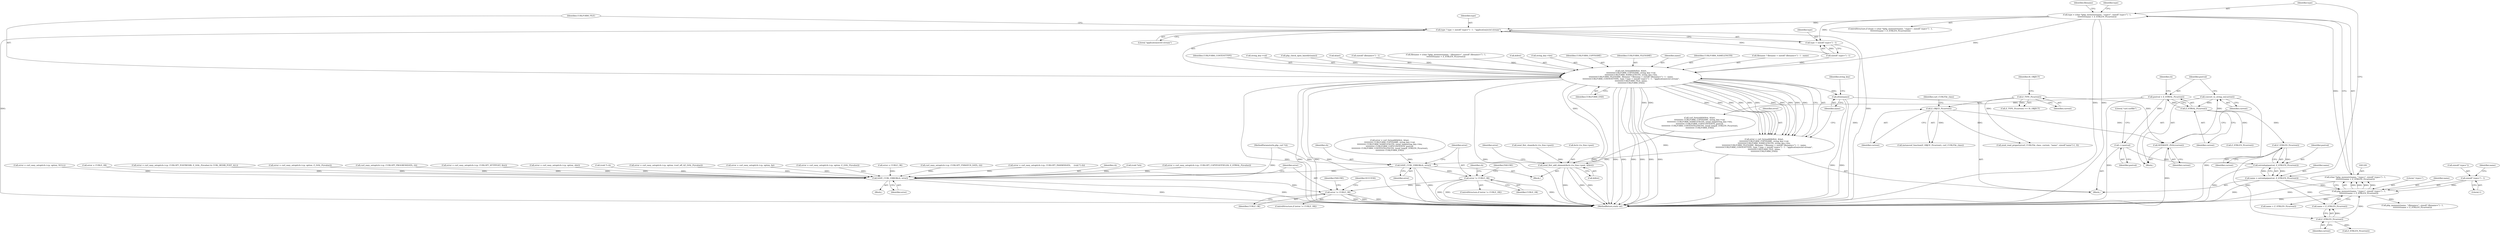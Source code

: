 digraph "0_php_124fb22a13fafa3648e4e15b4f207c7096d8155e@integer" {
"1001278" [label="(Call,type = (char *)php_memnstr(name, \";type=\", sizeof(\";type=\") - 1,\n\t\t\t\t\t\t\t\t\t\tname + Z_STRLEN_P(current)))"];
"1001280" [label="(Call,(char *)php_memnstr(name, \";type=\", sizeof(\";type=\") - 1,\n\t\t\t\t\t\t\t\t\t\tname + Z_STRLEN_P(current)))"];
"1001282" [label="(Call,php_memnstr(name, \";type=\", sizeof(\";type=\") - 1,\n\t\t\t\t\t\t\t\t\t\tname + Z_STRLEN_P(current)))"];
"1001271" [label="(Call,name = estrndup(postval, Z_STRLEN_P(current)))"];
"1001273" [label="(Call,estrndup(postval, Z_STRLEN_P(current)))"];
"1001265" [label="(Call,++postval)"];
"1001247" [label="(Call,postval = Z_STRVAL_P(current))"];
"1001249" [label="(Call,Z_STRVAL_P(current))"];
"1001245" [label="(Call,convert_to_string_ex(current))"];
"1001243" [label="(Call,SEPARATE_ZVAL(current))"];
"1001107" [label="(Call,Z_TYPE_P(current))"];
"1001111" [label="(Call,Z_OBJCE_P(current))"];
"1001275" [label="(Call,Z_STRLEN_P(current))"];
"1001285" [label="(Call,sizeof(\";type=\") - 1)"];
"1001291" [label="(Call,Z_STRLEN_P(current))"];
"1001329" [label="(Call,curl_formadd(&first, &last,\n\t\t\t\t\t\t\t\t\t\tCURLFORM_COPYNAME, string_key->val,\n\t\t\t\t\t\t\t\t\t\tCURLFORM_NAMELENGTH, string_key->len,\n\t\t\t\t\t\t\t\t\t\tCURLFORM_FILENAME, filename ? filename + sizeof(\";filename=\") - 1 : name,\n\t\t\t\t\t\t\t\t\t\tCURLFORM_CONTENTTYPE, type ? type + sizeof(\";type=\") - 1 : \"application/octet-stream\",\n\t\t\t\t\t\t\t\t\t\tCURLFORM_FILE, name,\n\t\t\t\t\t\t\t\t\t\tCURLFORM_END))"];
"1001327" [label="(Call,error = curl_formadd(&first, &last,\n\t\t\t\t\t\t\t\t\t\tCURLFORM_COPYNAME, string_key->val,\n\t\t\t\t\t\t\t\t\t\tCURLFORM_NAMELENGTH, string_key->len,\n\t\t\t\t\t\t\t\t\t\tCURLFORM_FILENAME, filename ? filename + sizeof(\";filename=\") - 1 : name,\n\t\t\t\t\t\t\t\t\t\tCURLFORM_CONTENTTYPE, type ? type + sizeof(\";type=\") - 1 : \"application/octet-stream\",\n\t\t\t\t\t\t\t\t\t\tCURLFORM_FILE, name,\n\t\t\t\t\t\t\t\t\t\tCURLFORM_END))"];
"1001397" [label="(Call,SAVE_CURL_ERROR(ch, error))"];
"1001401" [label="(Call,error != CURLE_OK)"];
"1001917" [label="(Call,error != CURLE_OK)"];
"1001913" [label="(Call,SAVE_CURL_ERROR(ch, error))"];
"1001365" [label="(Call,efree(name))"];
"1001421" [label="(Call,zend_llist_add_element(&ch->to_free->post, &first))"];
"1001353" [label="(Call,type ? type + sizeof(\";type=\") - 1 : \"application/octet-stream\")"];
"1001355" [label="(Call,type + sizeof(\";type=\") - 1)"];
"1001468" [label="(Call,curl_easy_setopt(ch->cp, CURLOPT_PROGRESSDATA, ch))"];
"1001090" [label="(Block,)"];
"1001918" [label="(Identifier,error)"];
"1001300" [label="(Identifier,filename)"];
"1001391" [label="(Call,Z_STRLEN_P(current))"];
"1001248" [label="(Identifier,postval)"];
"1001354" [label="(Identifier,type)"];
"1001914" [label="(Identifier,ch)"];
"1001266" [label="(Identifier,postval)"];
"1001109" [label="(Identifier,IS_OBJECT)"];
"1001789" [label="(Call,(void *)ch)"];
"1001284" [label="(Literal,\";type=\")"];
"1001246" [label="(Identifier,current)"];
"1001286" [label="(Call,sizeof(\";type=\"))"];
"1001355" [label="(Call,type + sizeof(\";type=\") - 1)"];
"1001364" [label="(Identifier,CURLFORM_END)"];
"1001271" [label="(Call,name = estrndup(postval, Z_STRLEN_P(current)))"];
"1001414" [label="(Call,zend_llist_clean(&ch->to_free->post))"];
"1001342" [label="(Identifier,CURLFORM_FILENAME)"];
"1001917" [label="(Call,error != CURLE_OK)"];
"1001265" [label="(Call,++postval)"];
"1001919" [label="(Identifier,CURLE_OK)"];
"1001113" [label="(Identifier,curl_CURLFile_class)"];
"1001422" [label="(Call,&ch->to_free->post)"];
"1001279" [label="(Identifier,type)"];
"1001273" [label="(Call,estrndup(postval, Z_STRLEN_P(current)))"];
"1001397" [label="(Call,SAVE_CURL_ERROR(ch, error))"];
"1001250" [label="(Identifier,current)"];
"1001243" [label="(Call,SEPARATE_ZVAL(current))"];
"1001292" [label="(Identifier,current)"];
"1001913" [label="(Call,SAVE_CURL_ERROR(ch, error))"];
"1000121" [label="(Block,)"];
"1001401" [label="(Call,error != CURLE_OK)"];
"1001371" [label="(Call,curl_formadd(&first, &last,\n\t\t\t\t\t\t\t\t\t\t\t CURLFORM_COPYNAME, string_key->val,\n\t\t\t\t\t\t\t\t\t\t\t CURLFORM_NAMELENGTH, (zend_long)string_key->len,\n\t\t\t\t\t\t\t\t\t\t\t CURLFORM_COPYCONTENTS, postval,\n\t\t\t\t\t\t\t\t\t\t\t CURLFORM_CONTENTSLENGTH, (zend_long)Z_STRLEN_P(current),\n\t\t\t\t\t\t\t\t\t\t\t CURLFORM_END))"];
"1001111" [label="(Call,Z_OBJCE_P(current))"];
"1001280" [label="(Call,(char *)php_memnstr(name, \";type=\", sizeof(\";type=\") - 1,\n\t\t\t\t\t\t\t\t\t\tname + Z_STRLEN_P(current)))"];
"1001363" [label="(Identifier,name)"];
"1001338" [label="(Identifier,CURLFORM_NAMELENGTH)"];
"1001327" [label="(Call,error = curl_formadd(&first, &last,\n\t\t\t\t\t\t\t\t\t\tCURLFORM_COPYNAME, string_key->val,\n\t\t\t\t\t\t\t\t\t\tCURLFORM_NAMELENGTH, string_key->len,\n\t\t\t\t\t\t\t\t\t\tCURLFORM_FILENAME, filename ? filename + sizeof(\";filename=\") - 1 : name,\n\t\t\t\t\t\t\t\t\t\tCURLFORM_CONTENTTYPE, type ? type + sizeof(\";type=\") - 1 : \"application/octet-stream\",\n\t\t\t\t\t\t\t\t\t\tCURLFORM_FILE, name,\n\t\t\t\t\t\t\t\t\t\tCURLFORM_END))"];
"1001369" [label="(Call,error = curl_formadd(&first, &last,\n\t\t\t\t\t\t\t\t\t\t\t CURLFORM_COPYNAME, string_key->val,\n\t\t\t\t\t\t\t\t\t\t\t CURLFORM_NAMELENGTH, (zend_long)string_key->len,\n\t\t\t\t\t\t\t\t\t\t\t CURLFORM_COPYCONTENTS, postval,\n\t\t\t\t\t\t\t\t\t\t\t CURLFORM_CONTENTSLENGTH, (zend_long)Z_STRLEN_P(current),\n\t\t\t\t\t\t\t\t\t\t\t CURLFORM_END))"];
"1001403" [label="(Identifier,CURLE_OK)"];
"1001108" [label="(Identifier,current)"];
"1001926" [label="(Identifier,SUCCESS)"];
"1001063" [label="(Block,)"];
"1001353" [label="(Call,type ? type + sizeof(\";type=\") - 1 : \"application/octet-stream\")"];
"1001275" [label="(Call,Z_STRLEN_P(current))"];
"1001451" [label="(Call,error = curl_easy_setopt(ch->cp, CURLOPT_COPYPOSTFIELDS, Z_STRVAL_P(zvalue)))"];
"1001343" [label="(Call,filename ? filename + sizeof(\";filename=\") - 1 : name)"];
"1001362" [label="(Identifier,CURLFORM_FILE)"];
"1001398" [label="(Identifier,ch)"];
"1001245" [label="(Call,convert_to_string_ex(current))"];
"1001303" [label="(Call,php_memnstr(name, \";filename=\", sizeof(\";filename=\") - 1,\n\t\t\t\t\t\t\t\t\t\tname + Z_STRLEN_P(current)))"];
"1001400" [label="(ControlStructure,if (error != CURLE_OK))"];
"1000338" [label="(Call,error = curl_easy_setopt(ch->cp, option, NULL))"];
"1001283" [label="(Identifier,name)"];
"1001249" [label="(Call,Z_STRVAL_P(current))"];
"1001329" [label="(Call,curl_formadd(&first, &last,\n\t\t\t\t\t\t\t\t\t\tCURLFORM_COPYNAME, string_key->val,\n\t\t\t\t\t\t\t\t\t\tCURLFORM_NAMELENGTH, string_key->len,\n\t\t\t\t\t\t\t\t\t\tCURLFORM_FILENAME, filename ? filename + sizeof(\";filename=\") - 1 : name,\n\t\t\t\t\t\t\t\t\t\tCURLFORM_CONTENTTYPE, type ? type + sizeof(\";type=\") - 1 : \"application/octet-stream\",\n\t\t\t\t\t\t\t\t\t\tCURLFORM_FILE, name,\n\t\t\t\t\t\t\t\t\t\tCURLFORM_END))"];
"1001110" [label="(Call,instanceof_function(Z_OBJCE_P(current), curl_CURLFile_class))"];
"1001361" [label="(Literal,\"application/octet-stream\")"];
"1001365" [label="(Call,efree(name))"];
"1001356" [label="(Identifier,type)"];
"1000440" [label="(Call,error = CURLE_OK)"];
"1001282" [label="(Call,php_memnstr(name, \";type=\", sizeof(\";type=\") - 1,\n\t\t\t\t\t\t\t\t\t\tname + Z_STRLEN_P(current)))"];
"1001106" [label="(Call,Z_TYPE_P(current) == IS_OBJECT)"];
"1001352" [label="(Identifier,CURLFORM_CONTENTTYPE)"];
"1001288" [label="(Literal,1)"];
"1001357" [label="(Call,sizeof(\";type=\") - 1)"];
"1001312" [label="(Call,Z_STRLEN_P(current))"];
"1001402" [label="(Identifier,error)"];
"1001690" [label="(Call,error = curl_easy_setopt(ch->cp, CURLOPT_POSTREDIR, Z_LVAL_P(zvalue) & CURL_REDIR_POST_ALL))"];
"1001395" [label="(Identifier,string_key)"];
"1001431" [label="(Identifier,error)"];
"1000992" [label="(Call,error = curl_easy_setopt(ch->cp, option, Z_LVAL_P(zvalue)))"];
"1001335" [label="(Call,string_key->val)"];
"1001112" [label="(Identifier,current)"];
"1001126" [label="(Call,zend_read_property(curl_CURLFile_class, current, \"name\", sizeof(\"name\")-1, 0))"];
"1001320" [label="(Call,php_check_open_basedir(name))"];
"1001332" [label="(Call,&last)"];
"1001399" [label="(Identifier,error)"];
"1001915" [label="(Identifier,error)"];
"1001274" [label="(Identifier,postval)"];
"1001310" [label="(Call,name + Z_STRLEN_P(current))"];
"1000118" [label="(MethodParameterIn,php_curl *ch)"];
"1001255" [label="(Identifier,ch)"];
"1001291" [label="(Call,Z_STRLEN_P(current))"];
"1001922" [label="(Identifier,FAILURE)"];
"1001247" [label="(Call,postval = Z_STRVAL_P(current))"];
"1001328" [label="(Identifier,error)"];
"1001430" [label="(Call,error = curl_easy_setopt(ch->cp, CURLOPT_HTTPPOST, first))"];
"1000958" [label="(Call,error = curl_easy_setopt(ch->cp, option, slist))"];
"1001272" [label="(Identifier,name)"];
"1001268" [label="(Literal,\"curl.curlfile\")"];
"1001916" [label="(ControlStructure,if (error != CURLE_OK))"];
"1001366" [label="(Identifier,name)"];
"1001289" [label="(Call,name + Z_STRLEN_P(current))"];
"1001733" [label="(Call,(void *) ch)"];
"1001675" [label="(Call,error = curl_easy_setopt(ch->cp, option, (curl_off_t)Z_LVAL_P(zvalue)))"];
"1001276" [label="(Identifier,current)"];
"1001406" [label="(Identifier,FAILURE)"];
"1000841" [label="(Call,error = curl_easy_setopt(ch->cp, option, fp))"];
"1001421" [label="(Call,zend_llist_add_element(&ch->to_free->post, &first))"];
"1001285" [label="(Call,sizeof(\";type=\") - 1)"];
"1001428" [label="(Call,&first)"];
"1001347" [label="(Call,sizeof(\";filename=\") - 1)"];
"1001107" [label="(Call,Z_TYPE_P(current))"];
"1000259" [label="(Call,error = curl_easy_setopt(ch->cp, option, Z_LVAL_P(zvalue)))"];
"1001290" [label="(Identifier,name)"];
"1001410" [label="(Identifier,ch)"];
"1001277" [label="(ControlStructure,if ((type = (char *)php_memnstr(name, \";type=\", sizeof(\";type=\") - 1,\n\t\t\t\t\t\t\t\t\t\tname + Z_STRLEN_P(current)))))"];
"1001299" [label="(Call,filename = (char *)php_memnstr(name, \";filename=\", sizeof(\";filename=\") - 1,\n\t\t\t\t\t\t\t\t\t\tname + Z_STRLEN_P(current)))"];
"1001244" [label="(Identifier,current)"];
"1001330" [label="(Call,&first)"];
"1001927" [label="(MethodReturn,static int)"];
"1001339" [label="(Call,string_key->len)"];
"1000123" [label="(Call,error = CURLE_OK)"];
"1001296" [label="(Identifier,type)"];
"1001261" [label="(Block,)"];
"1001838" [label="(Call,curl_easy_setopt(ch->cp, CURLOPT_FNMATCH_DATA, ch))"];
"1001278" [label="(Call,type = (char *)php_memnstr(name, \";type=\", sizeof(\";type=\") - 1,\n\t\t\t\t\t\t\t\t\t\tname + Z_STRLEN_P(current)))"];
"1001334" [label="(Identifier,CURLFORM_COPYNAME)"];
"1001726" [label="(Call,error = curl_easy_setopt(ch->cp, CURLOPT_PASSWDDATA,     (void *) ch))"];
"1001278" -> "1001277"  [label="AST: "];
"1001278" -> "1001280"  [label="CFG: "];
"1001279" -> "1001278"  [label="AST: "];
"1001280" -> "1001278"  [label="AST: "];
"1001296" -> "1001278"  [label="CFG: "];
"1001300" -> "1001278"  [label="CFG: "];
"1001278" -> "1001927"  [label="DDG: "];
"1001278" -> "1001927"  [label="DDG: "];
"1001280" -> "1001278"  [label="DDG: "];
"1001278" -> "1001329"  [label="DDG: "];
"1001278" -> "1001353"  [label="DDG: "];
"1001278" -> "1001355"  [label="DDG: "];
"1001280" -> "1001282"  [label="CFG: "];
"1001281" -> "1001280"  [label="AST: "];
"1001282" -> "1001280"  [label="AST: "];
"1001280" -> "1001927"  [label="DDG: "];
"1001282" -> "1001280"  [label="DDG: "];
"1001282" -> "1001280"  [label="DDG: "];
"1001282" -> "1001280"  [label="DDG: "];
"1001282" -> "1001280"  [label="DDG: "];
"1001282" -> "1001289"  [label="CFG: "];
"1001283" -> "1001282"  [label="AST: "];
"1001284" -> "1001282"  [label="AST: "];
"1001285" -> "1001282"  [label="AST: "];
"1001289" -> "1001282"  [label="AST: "];
"1001282" -> "1001927"  [label="DDG: "];
"1001271" -> "1001282"  [label="DDG: "];
"1001285" -> "1001282"  [label="DDG: "];
"1001291" -> "1001282"  [label="DDG: "];
"1001282" -> "1001303"  [label="DDG: "];
"1001282" -> "1001310"  [label="DDG: "];
"1001271" -> "1001261"  [label="AST: "];
"1001271" -> "1001273"  [label="CFG: "];
"1001272" -> "1001271"  [label="AST: "];
"1001273" -> "1001271"  [label="AST: "];
"1001279" -> "1001271"  [label="CFG: "];
"1001271" -> "1001927"  [label="DDG: "];
"1001273" -> "1001271"  [label="DDG: "];
"1001273" -> "1001271"  [label="DDG: "];
"1001271" -> "1001289"  [label="DDG: "];
"1001273" -> "1001275"  [label="CFG: "];
"1001274" -> "1001273"  [label="AST: "];
"1001275" -> "1001273"  [label="AST: "];
"1001273" -> "1001927"  [label="DDG: "];
"1001265" -> "1001273"  [label="DDG: "];
"1001275" -> "1001273"  [label="DDG: "];
"1001265" -> "1001261"  [label="AST: "];
"1001265" -> "1001266"  [label="CFG: "];
"1001266" -> "1001265"  [label="AST: "];
"1001268" -> "1001265"  [label="CFG: "];
"1001247" -> "1001265"  [label="DDG: "];
"1001247" -> "1001090"  [label="AST: "];
"1001247" -> "1001249"  [label="CFG: "];
"1001248" -> "1001247"  [label="AST: "];
"1001249" -> "1001247"  [label="AST: "];
"1001255" -> "1001247"  [label="CFG: "];
"1001247" -> "1001927"  [label="DDG: "];
"1001249" -> "1001247"  [label="DDG: "];
"1001247" -> "1001371"  [label="DDG: "];
"1001249" -> "1001250"  [label="CFG: "];
"1001250" -> "1001249"  [label="AST: "];
"1001245" -> "1001249"  [label="DDG: "];
"1001249" -> "1001275"  [label="DDG: "];
"1001249" -> "1001391"  [label="DDG: "];
"1001245" -> "1001090"  [label="AST: "];
"1001245" -> "1001246"  [label="CFG: "];
"1001246" -> "1001245"  [label="AST: "];
"1001248" -> "1001245"  [label="CFG: "];
"1001245" -> "1001927"  [label="DDG: "];
"1001243" -> "1001245"  [label="DDG: "];
"1001243" -> "1001090"  [label="AST: "];
"1001243" -> "1001244"  [label="CFG: "];
"1001244" -> "1001243"  [label="AST: "];
"1001246" -> "1001243"  [label="CFG: "];
"1001243" -> "1001927"  [label="DDG: "];
"1001107" -> "1001243"  [label="DDG: "];
"1001111" -> "1001243"  [label="DDG: "];
"1001107" -> "1001106"  [label="AST: "];
"1001107" -> "1001108"  [label="CFG: "];
"1001108" -> "1001107"  [label="AST: "];
"1001109" -> "1001107"  [label="CFG: "];
"1001107" -> "1001106"  [label="DDG: "];
"1001107" -> "1001111"  [label="DDG: "];
"1001107" -> "1001126"  [label="DDG: "];
"1001111" -> "1001110"  [label="AST: "];
"1001111" -> "1001112"  [label="CFG: "];
"1001112" -> "1001111"  [label="AST: "];
"1001113" -> "1001111"  [label="CFG: "];
"1001111" -> "1001110"  [label="DDG: "];
"1001111" -> "1001126"  [label="DDG: "];
"1001275" -> "1001276"  [label="CFG: "];
"1001276" -> "1001275"  [label="AST: "];
"1001275" -> "1001291"  [label="DDG: "];
"1001285" -> "1001288"  [label="CFG: "];
"1001286" -> "1001285"  [label="AST: "];
"1001288" -> "1001285"  [label="AST: "];
"1001290" -> "1001285"  [label="CFG: "];
"1001291" -> "1001289"  [label="AST: "];
"1001291" -> "1001292"  [label="CFG: "];
"1001292" -> "1001291"  [label="AST: "];
"1001289" -> "1001291"  [label="CFG: "];
"1001291" -> "1001289"  [label="DDG: "];
"1001291" -> "1001312"  [label="DDG: "];
"1001329" -> "1001327"  [label="AST: "];
"1001329" -> "1001364"  [label="CFG: "];
"1001330" -> "1001329"  [label="AST: "];
"1001332" -> "1001329"  [label="AST: "];
"1001334" -> "1001329"  [label="AST: "];
"1001335" -> "1001329"  [label="AST: "];
"1001338" -> "1001329"  [label="AST: "];
"1001339" -> "1001329"  [label="AST: "];
"1001342" -> "1001329"  [label="AST: "];
"1001343" -> "1001329"  [label="AST: "];
"1001352" -> "1001329"  [label="AST: "];
"1001353" -> "1001329"  [label="AST: "];
"1001362" -> "1001329"  [label="AST: "];
"1001363" -> "1001329"  [label="AST: "];
"1001364" -> "1001329"  [label="AST: "];
"1001327" -> "1001329"  [label="CFG: "];
"1001329" -> "1001927"  [label="DDG: "];
"1001329" -> "1001927"  [label="DDG: "];
"1001329" -> "1001927"  [label="DDG: "];
"1001329" -> "1001927"  [label="DDG: "];
"1001329" -> "1001927"  [label="DDG: "];
"1001329" -> "1001927"  [label="DDG: "];
"1001329" -> "1001927"  [label="DDG: "];
"1001329" -> "1001927"  [label="DDG: "];
"1001329" -> "1001927"  [label="DDG: "];
"1001329" -> "1001927"  [label="DDG: "];
"1001329" -> "1001927"  [label="DDG: "];
"1001329" -> "1001927"  [label="DDG: "];
"1001329" -> "1001327"  [label="DDG: "];
"1001329" -> "1001327"  [label="DDG: "];
"1001329" -> "1001327"  [label="DDG: "];
"1001329" -> "1001327"  [label="DDG: "];
"1001329" -> "1001327"  [label="DDG: "];
"1001329" -> "1001327"  [label="DDG: "];
"1001329" -> "1001327"  [label="DDG: "];
"1001329" -> "1001327"  [label="DDG: "];
"1001329" -> "1001327"  [label="DDG: "];
"1001329" -> "1001327"  [label="DDG: "];
"1001329" -> "1001327"  [label="DDG: "];
"1001329" -> "1001327"  [label="DDG: "];
"1001329" -> "1001327"  [label="DDG: "];
"1001299" -> "1001329"  [label="DDG: "];
"1001347" -> "1001329"  [label="DDG: "];
"1001320" -> "1001329"  [label="DDG: "];
"1001357" -> "1001329"  [label="DDG: "];
"1001329" -> "1001365"  [label="DDG: "];
"1001329" -> "1001421"  [label="DDG: "];
"1001327" -> "1001261"  [label="AST: "];
"1001328" -> "1001327"  [label="AST: "];
"1001366" -> "1001327"  [label="CFG: "];
"1001327" -> "1001927"  [label="DDG: "];
"1001327" -> "1001397"  [label="DDG: "];
"1001397" -> "1001063"  [label="AST: "];
"1001397" -> "1001399"  [label="CFG: "];
"1001398" -> "1001397"  [label="AST: "];
"1001399" -> "1001397"  [label="AST: "];
"1001402" -> "1001397"  [label="CFG: "];
"1001397" -> "1001927"  [label="DDG: "];
"1001397" -> "1001927"  [label="DDG: "];
"1000118" -> "1001397"  [label="DDG: "];
"1001369" -> "1001397"  [label="DDG: "];
"1001397" -> "1001401"  [label="DDG: "];
"1001397" -> "1001913"  [label="DDG: "];
"1001401" -> "1001400"  [label="AST: "];
"1001401" -> "1001403"  [label="CFG: "];
"1001402" -> "1001401"  [label="AST: "];
"1001403" -> "1001401"  [label="AST: "];
"1001406" -> "1001401"  [label="CFG: "];
"1001410" -> "1001401"  [label="CFG: "];
"1001401" -> "1001927"  [label="DDG: "];
"1001401" -> "1001927"  [label="DDG: "];
"1001401" -> "1001927"  [label="DDG: "];
"1001401" -> "1001917"  [label="DDG: "];
"1001917" -> "1001916"  [label="AST: "];
"1001917" -> "1001919"  [label="CFG: "];
"1001918" -> "1001917"  [label="AST: "];
"1001919" -> "1001917"  [label="AST: "];
"1001922" -> "1001917"  [label="CFG: "];
"1001926" -> "1001917"  [label="CFG: "];
"1001917" -> "1001927"  [label="DDG: "];
"1001917" -> "1001927"  [label="DDG: "];
"1001917" -> "1001927"  [label="DDG: "];
"1001913" -> "1001917"  [label="DDG: "];
"1001913" -> "1000121"  [label="AST: "];
"1001913" -> "1001915"  [label="CFG: "];
"1001914" -> "1001913"  [label="AST: "];
"1001915" -> "1001913"  [label="AST: "];
"1001918" -> "1001913"  [label="CFG: "];
"1001913" -> "1001927"  [label="DDG: "];
"1001913" -> "1001927"  [label="DDG: "];
"1001838" -> "1001913"  [label="DDG: "];
"1001733" -> "1001913"  [label="DDG: "];
"1001468" -> "1001913"  [label="DDG: "];
"1001789" -> "1001913"  [label="DDG: "];
"1000118" -> "1001913"  [label="DDG: "];
"1001690" -> "1001913"  [label="DDG: "];
"1000992" -> "1001913"  [label="DDG: "];
"1001726" -> "1001913"  [label="DDG: "];
"1000841" -> "1001913"  [label="DDG: "];
"1000440" -> "1001913"  [label="DDG: "];
"1000958" -> "1001913"  [label="DDG: "];
"1001675" -> "1001913"  [label="DDG: "];
"1001430" -> "1001913"  [label="DDG: "];
"1000123" -> "1001913"  [label="DDG: "];
"1001451" -> "1001913"  [label="DDG: "];
"1000259" -> "1001913"  [label="DDG: "];
"1000338" -> "1001913"  [label="DDG: "];
"1001365" -> "1001261"  [label="AST: "];
"1001365" -> "1001366"  [label="CFG: "];
"1001366" -> "1001365"  [label="AST: "];
"1001395" -> "1001365"  [label="CFG: "];
"1001365" -> "1001927"  [label="DDG: "];
"1001365" -> "1001927"  [label="DDG: "];
"1001421" -> "1001063"  [label="AST: "];
"1001421" -> "1001428"  [label="CFG: "];
"1001422" -> "1001421"  [label="AST: "];
"1001428" -> "1001421"  [label="AST: "];
"1001431" -> "1001421"  [label="CFG: "];
"1001421" -> "1001927"  [label="DDG: "];
"1001421" -> "1001927"  [label="DDG: "];
"1001421" -> "1001927"  [label="DDG: "];
"1001414" -> "1001421"  [label="DDG: "];
"1001371" -> "1001421"  [label="DDG: "];
"1001353" -> "1001355"  [label="CFG: "];
"1001353" -> "1001361"  [label="CFG: "];
"1001354" -> "1001353"  [label="AST: "];
"1001355" -> "1001353"  [label="AST: "];
"1001361" -> "1001353"  [label="AST: "];
"1001362" -> "1001353"  [label="CFG: "];
"1001353" -> "1001927"  [label="DDG: "];
"1001353" -> "1001927"  [label="DDG: "];
"1001357" -> "1001353"  [label="DDG: "];
"1001355" -> "1001357"  [label="CFG: "];
"1001356" -> "1001355"  [label="AST: "];
"1001357" -> "1001355"  [label="AST: "];
"1001355" -> "1001927"  [label="DDG: "];
"1001357" -> "1001355"  [label="DDG: "];
}
